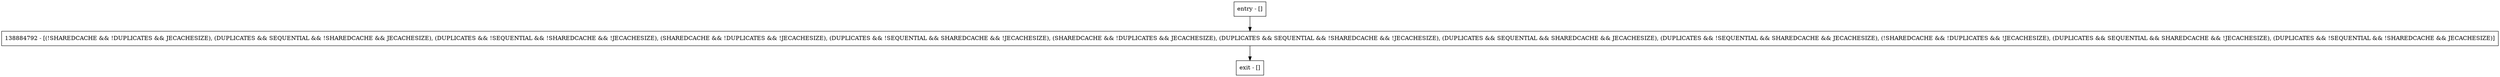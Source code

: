 digraph <init> {
node [shape=record];
entry [label="entry - []"];
exit [label="exit - []"];
138884792 [label="138884792 - [(!SHAREDCACHE && !DUPLICATES && JECACHESIZE), (DUPLICATES && SEQUENTIAL && !SHAREDCACHE && JECACHESIZE), (DUPLICATES && !SEQUENTIAL && !SHAREDCACHE && !JECACHESIZE), (SHAREDCACHE && !DUPLICATES && !JECACHESIZE), (DUPLICATES && !SEQUENTIAL && SHAREDCACHE && !JECACHESIZE), (SHAREDCACHE && !DUPLICATES && JECACHESIZE), (DUPLICATES && SEQUENTIAL && !SHAREDCACHE && !JECACHESIZE), (DUPLICATES && SEQUENTIAL && SHAREDCACHE && JECACHESIZE), (DUPLICATES && !SEQUENTIAL && SHAREDCACHE && JECACHESIZE), (!SHAREDCACHE && !DUPLICATES && !JECACHESIZE), (DUPLICATES && SEQUENTIAL && SHAREDCACHE && !JECACHESIZE), (DUPLICATES && !SEQUENTIAL && !SHAREDCACHE && JECACHESIZE)]"];
entry;
exit;
entry -> 138884792;
138884792 -> exit;
}

